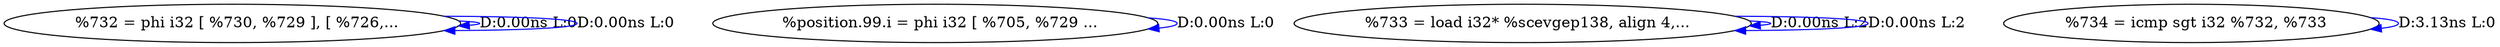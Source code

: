 digraph {
Node0x289e620[label="  %732 = phi i32 [ %730, %729 ], [ %726,..."];
Node0x289e620 -> Node0x289e620[label="D:0.00ns L:0",color=blue];
Node0x289e620 -> Node0x289e620[label="D:0.00ns L:0",color=blue];
Node0x289e700[label="  %position.99.i = phi i32 [ %705, %729 ..."];
Node0x289e700 -> Node0x289e700[label="D:0.00ns L:0",color=blue];
Node0x289e7e0[label="  %733 = load i32* %scevgep138, align 4,..."];
Node0x289e7e0 -> Node0x289e7e0[label="D:0.00ns L:2",color=blue];
Node0x289e7e0 -> Node0x289e7e0[label="D:0.00ns L:2",color=blue];
Node0x289e8c0[label="  %734 = icmp sgt i32 %732, %733"];
Node0x289e8c0 -> Node0x289e8c0[label="D:3.13ns L:0",color=blue];
}
